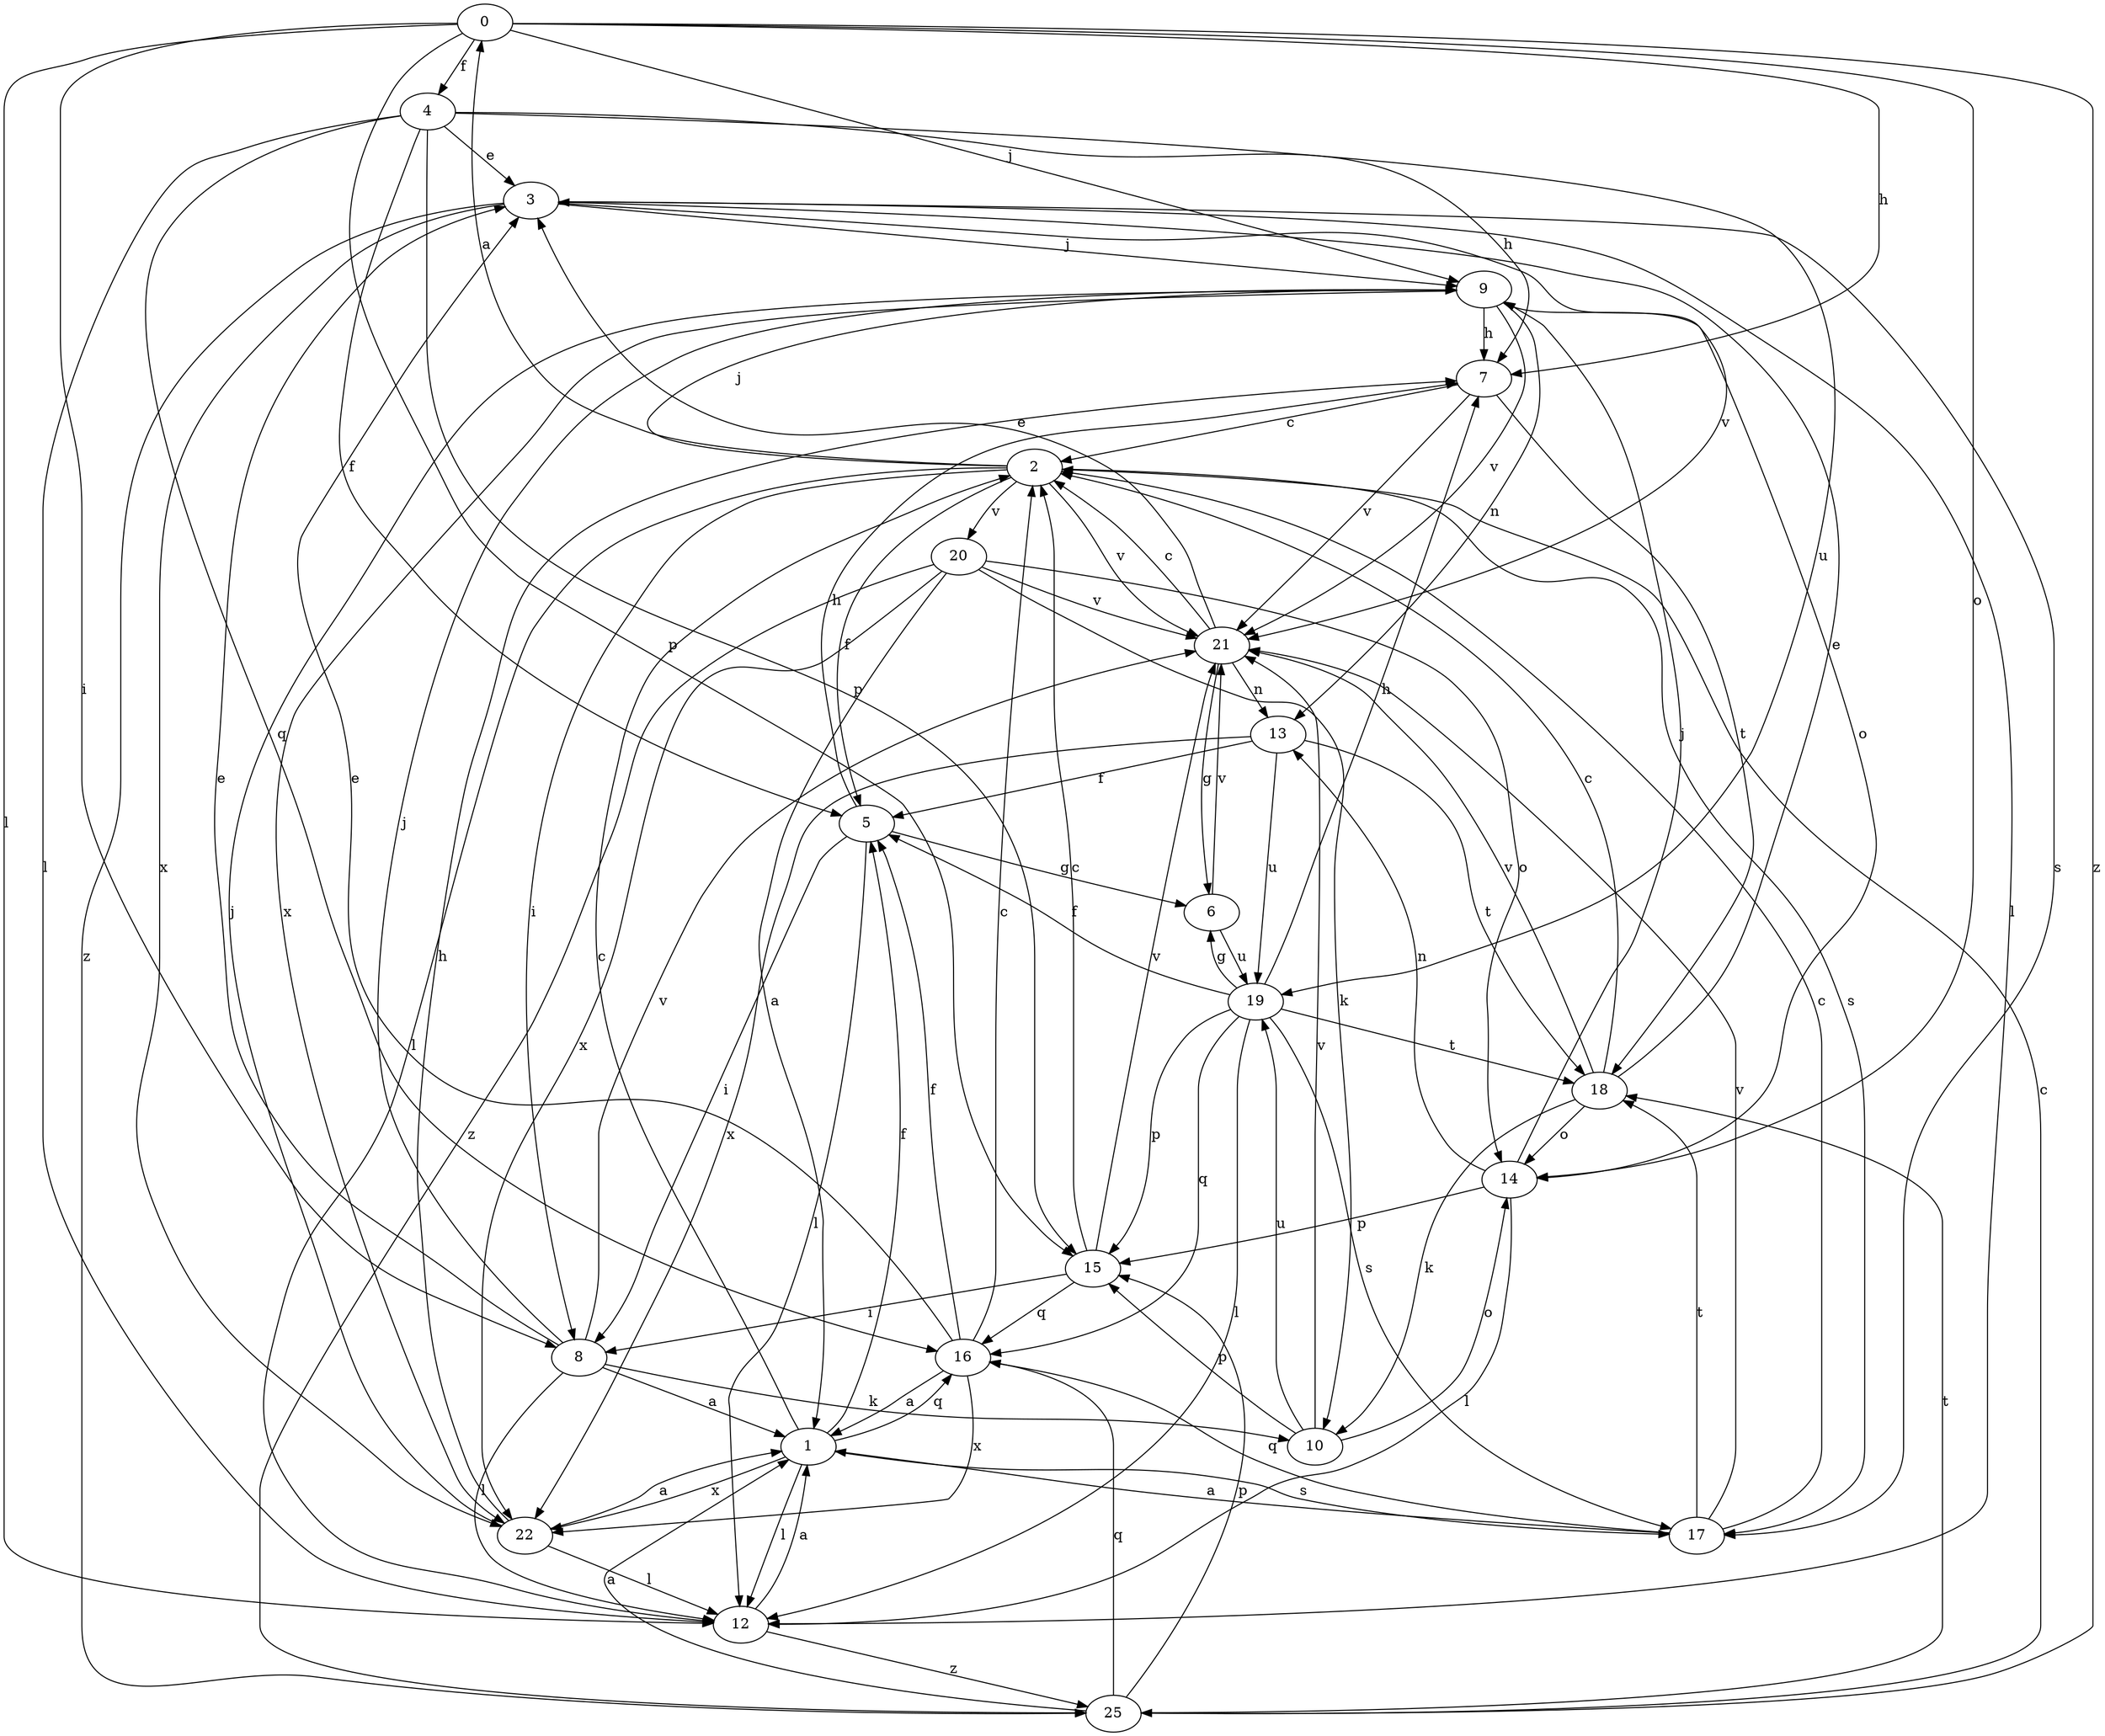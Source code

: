 strict digraph  {
0;
1;
2;
3;
4;
5;
6;
7;
8;
9;
10;
12;
13;
14;
15;
16;
17;
18;
19;
20;
21;
22;
25;
0 -> 4  [label=f];
0 -> 7  [label=h];
0 -> 8  [label=i];
0 -> 9  [label=j];
0 -> 12  [label=l];
0 -> 14  [label=o];
0 -> 15  [label=p];
0 -> 25  [label=z];
1 -> 2  [label=c];
1 -> 5  [label=f];
1 -> 12  [label=l];
1 -> 16  [label=q];
1 -> 17  [label=s];
1 -> 22  [label=x];
2 -> 0  [label=a];
2 -> 5  [label=f];
2 -> 8  [label=i];
2 -> 9  [label=j];
2 -> 12  [label=l];
2 -> 17  [label=s];
2 -> 20  [label=v];
2 -> 21  [label=v];
3 -> 9  [label=j];
3 -> 12  [label=l];
3 -> 17  [label=s];
3 -> 21  [label=v];
3 -> 22  [label=x];
3 -> 25  [label=z];
4 -> 3  [label=e];
4 -> 5  [label=f];
4 -> 7  [label=h];
4 -> 12  [label=l];
4 -> 15  [label=p];
4 -> 16  [label=q];
4 -> 19  [label=u];
5 -> 6  [label=g];
5 -> 7  [label=h];
5 -> 8  [label=i];
5 -> 12  [label=l];
6 -> 19  [label=u];
6 -> 21  [label=v];
7 -> 2  [label=c];
7 -> 18  [label=t];
7 -> 21  [label=v];
8 -> 1  [label=a];
8 -> 3  [label=e];
8 -> 9  [label=j];
8 -> 10  [label=k];
8 -> 12  [label=l];
8 -> 21  [label=v];
9 -> 7  [label=h];
9 -> 13  [label=n];
9 -> 14  [label=o];
9 -> 21  [label=v];
9 -> 22  [label=x];
10 -> 14  [label=o];
10 -> 15  [label=p];
10 -> 19  [label=u];
10 -> 21  [label=v];
12 -> 1  [label=a];
12 -> 25  [label=z];
13 -> 5  [label=f];
13 -> 18  [label=t];
13 -> 19  [label=u];
13 -> 22  [label=x];
14 -> 9  [label=j];
14 -> 12  [label=l];
14 -> 13  [label=n];
14 -> 15  [label=p];
15 -> 2  [label=c];
15 -> 8  [label=i];
15 -> 16  [label=q];
15 -> 21  [label=v];
16 -> 1  [label=a];
16 -> 2  [label=c];
16 -> 3  [label=e];
16 -> 5  [label=f];
16 -> 22  [label=x];
17 -> 1  [label=a];
17 -> 2  [label=c];
17 -> 16  [label=q];
17 -> 18  [label=t];
17 -> 21  [label=v];
18 -> 2  [label=c];
18 -> 3  [label=e];
18 -> 10  [label=k];
18 -> 14  [label=o];
18 -> 21  [label=v];
19 -> 5  [label=f];
19 -> 6  [label=g];
19 -> 7  [label=h];
19 -> 12  [label=l];
19 -> 15  [label=p];
19 -> 16  [label=q];
19 -> 17  [label=s];
19 -> 18  [label=t];
20 -> 1  [label=a];
20 -> 10  [label=k];
20 -> 14  [label=o];
20 -> 21  [label=v];
20 -> 22  [label=x];
20 -> 25  [label=z];
21 -> 2  [label=c];
21 -> 3  [label=e];
21 -> 6  [label=g];
21 -> 13  [label=n];
22 -> 1  [label=a];
22 -> 7  [label=h];
22 -> 9  [label=j];
22 -> 12  [label=l];
25 -> 1  [label=a];
25 -> 2  [label=c];
25 -> 15  [label=p];
25 -> 16  [label=q];
25 -> 18  [label=t];
}
